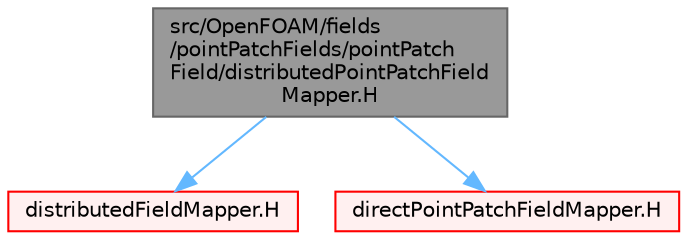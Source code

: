 digraph "src/OpenFOAM/fields/pointPatchFields/pointPatchField/distributedPointPatchFieldMapper.H"
{
 // LATEX_PDF_SIZE
  bgcolor="transparent";
  edge [fontname=Helvetica,fontsize=10,labelfontname=Helvetica,labelfontsize=10];
  node [fontname=Helvetica,fontsize=10,shape=box,height=0.2,width=0.4];
  Node1 [id="Node000001",label="src/OpenFOAM/fields\l/pointPatchFields/pointPatch\lField/distributedPointPatchField\lMapper.H",height=0.2,width=0.4,color="gray40", fillcolor="grey60", style="filled", fontcolor="black",tooltip=" "];
  Node1 -> Node2 [id="edge1_Node000001_Node000002",color="steelblue1",style="solid",tooltip=" "];
  Node2 [id="Node000002",label="distributedFieldMapper.H",height=0.2,width=0.4,color="red", fillcolor="#FFF0F0", style="filled",URL="$distributedFieldMapper_8H.html",tooltip=" "];
  Node1 -> Node149 [id="edge2_Node000001_Node000149",color="steelblue1",style="solid",tooltip=" "];
  Node149 [id="Node000149",label="directPointPatchFieldMapper.H",height=0.2,width=0.4,color="red", fillcolor="#FFF0F0", style="filled",URL="$directPointPatchFieldMapper_8H.html",tooltip=" "];
}

